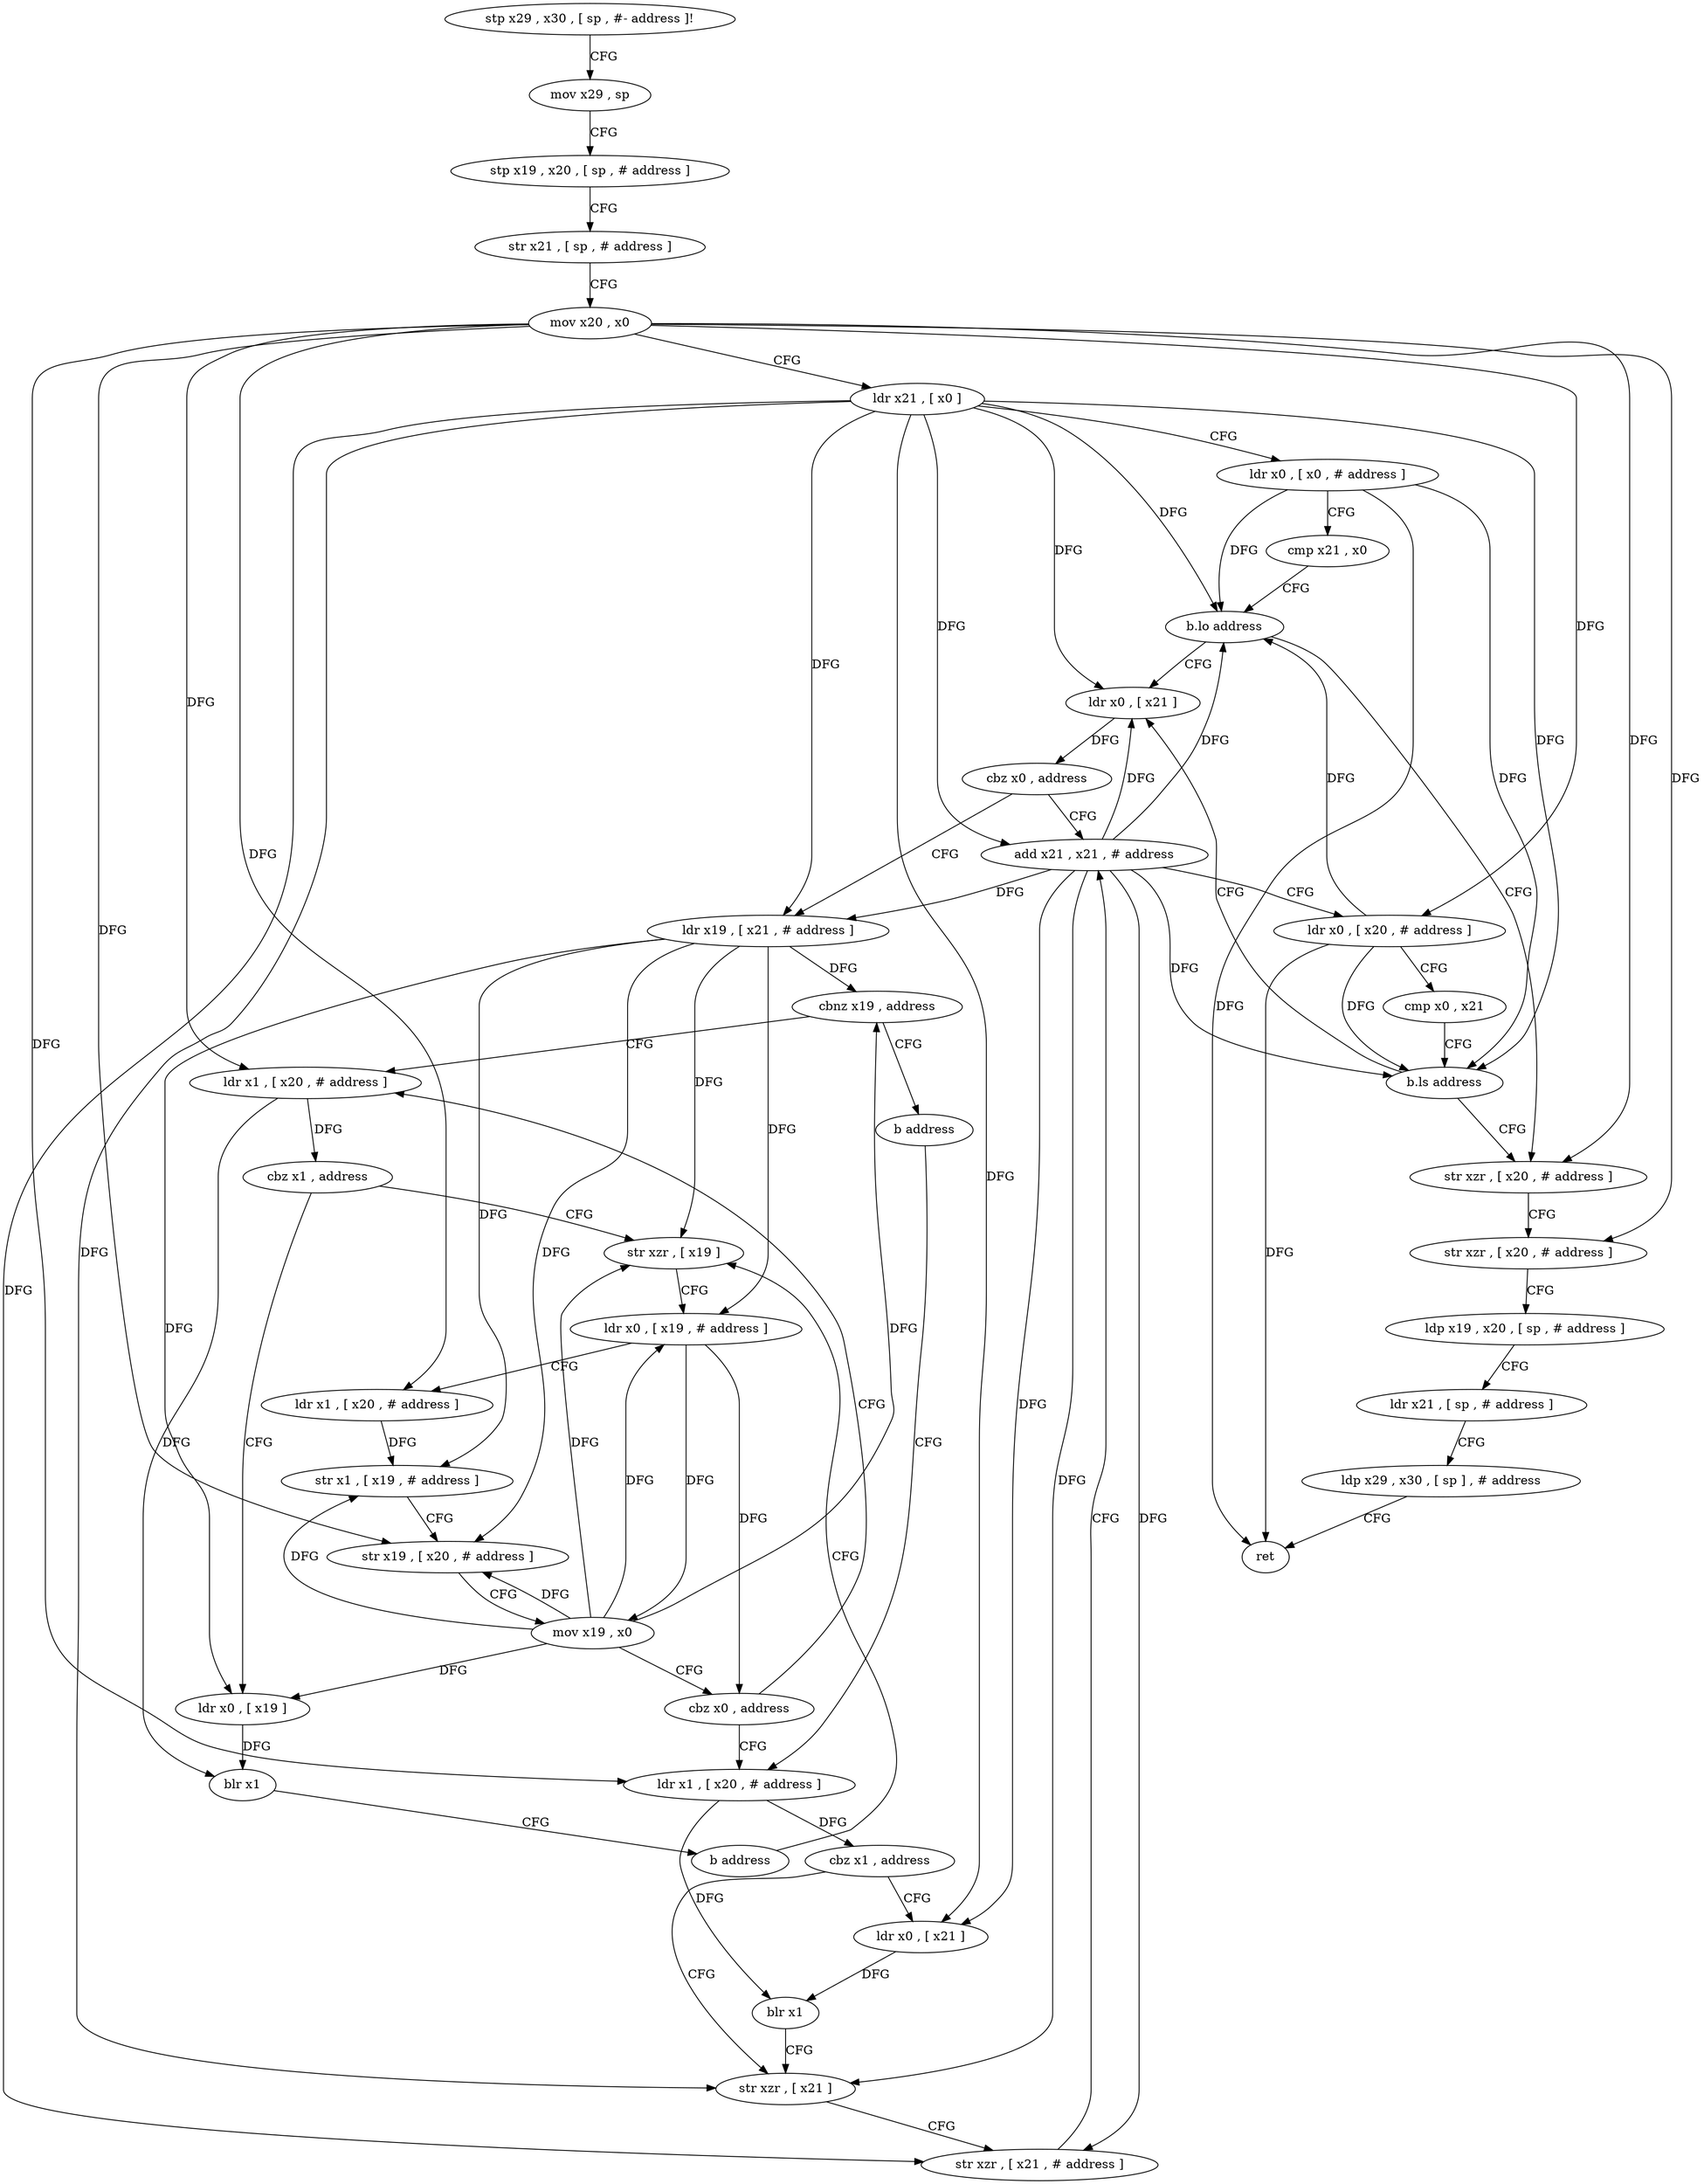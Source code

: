 digraph "func" {
"4282940" [label = "stp x29 , x30 , [ sp , #- address ]!" ]
"4282944" [label = "mov x29 , sp" ]
"4282948" [label = "stp x19 , x20 , [ sp , # address ]" ]
"4282952" [label = "str x21 , [ sp , # address ]" ]
"4282956" [label = "mov x20 , x0" ]
"4282960" [label = "ldr x21 , [ x0 ]" ]
"4282964" [label = "ldr x0 , [ x0 , # address ]" ]
"4282968" [label = "cmp x21 , x0" ]
"4282972" [label = "b.lo address" ]
"4283088" [label = "ldr x0 , [ x21 ]" ]
"4282976" [label = "str xzr , [ x20 , # address ]" ]
"4283092" [label = "cbz x0 , address" ]
"4283072" [label = "add x21 , x21 , # address" ]
"4283096" [label = "ldr x19 , [ x21 , # address ]" ]
"4282980" [label = "str xzr , [ x20 , # address ]" ]
"4282984" [label = "ldp x19 , x20 , [ sp , # address ]" ]
"4282988" [label = "ldr x21 , [ sp , # address ]" ]
"4282992" [label = "ldp x29 , x30 , [ sp ] , # address" ]
"4282996" [label = "ret" ]
"4283076" [label = "ldr x0 , [ x20 , # address ]" ]
"4283080" [label = "cmp x0 , x21" ]
"4283084" [label = "b.ls address" ]
"4283100" [label = "cbnz x19 , address" ]
"4283028" [label = "ldr x1 , [ x20 , # address ]" ]
"4283104" [label = "b address" ]
"4283032" [label = "cbz x1 , address" ]
"4283000" [label = "str xzr , [ x19 ]" ]
"4283036" [label = "ldr x0 , [ x19 ]" ]
"4283048" [label = "ldr x1 , [ x20 , # address ]" ]
"4283004" [label = "ldr x0 , [ x19 , # address ]" ]
"4283008" [label = "ldr x1 , [ x20 , # address ]" ]
"4283012" [label = "str x1 , [ x19 , # address ]" ]
"4283016" [label = "str x19 , [ x20 , # address ]" ]
"4283020" [label = "mov x19 , x0" ]
"4283024" [label = "cbz x0 , address" ]
"4283040" [label = "blr x1" ]
"4283044" [label = "b address" ]
"4283052" [label = "cbz x1 , address" ]
"4283064" [label = "str xzr , [ x21 ]" ]
"4283056" [label = "ldr x0 , [ x21 ]" ]
"4283068" [label = "str xzr , [ x21 , # address ]" ]
"4283060" [label = "blr x1" ]
"4282940" -> "4282944" [ label = "CFG" ]
"4282944" -> "4282948" [ label = "CFG" ]
"4282948" -> "4282952" [ label = "CFG" ]
"4282952" -> "4282956" [ label = "CFG" ]
"4282956" -> "4282960" [ label = "CFG" ]
"4282956" -> "4282976" [ label = "DFG" ]
"4282956" -> "4282980" [ label = "DFG" ]
"4282956" -> "4283076" [ label = "DFG" ]
"4282956" -> "4283028" [ label = "DFG" ]
"4282956" -> "4283008" [ label = "DFG" ]
"4282956" -> "4283016" [ label = "DFG" ]
"4282956" -> "4283048" [ label = "DFG" ]
"4282960" -> "4282964" [ label = "CFG" ]
"4282960" -> "4282972" [ label = "DFG" ]
"4282960" -> "4283088" [ label = "DFG" ]
"4282960" -> "4283072" [ label = "DFG" ]
"4282960" -> "4283084" [ label = "DFG" ]
"4282960" -> "4283096" [ label = "DFG" ]
"4282960" -> "4283064" [ label = "DFG" ]
"4282960" -> "4283068" [ label = "DFG" ]
"4282960" -> "4283056" [ label = "DFG" ]
"4282964" -> "4282968" [ label = "CFG" ]
"4282964" -> "4282972" [ label = "DFG" ]
"4282964" -> "4282996" [ label = "DFG" ]
"4282964" -> "4283084" [ label = "DFG" ]
"4282968" -> "4282972" [ label = "CFG" ]
"4282972" -> "4283088" [ label = "CFG" ]
"4282972" -> "4282976" [ label = "CFG" ]
"4283088" -> "4283092" [ label = "DFG" ]
"4282976" -> "4282980" [ label = "CFG" ]
"4283092" -> "4283072" [ label = "CFG" ]
"4283092" -> "4283096" [ label = "CFG" ]
"4283072" -> "4283076" [ label = "CFG" ]
"4283072" -> "4283088" [ label = "DFG" ]
"4283072" -> "4282972" [ label = "DFG" ]
"4283072" -> "4283084" [ label = "DFG" ]
"4283072" -> "4283096" [ label = "DFG" ]
"4283072" -> "4283064" [ label = "DFG" ]
"4283072" -> "4283068" [ label = "DFG" ]
"4283072" -> "4283056" [ label = "DFG" ]
"4283096" -> "4283100" [ label = "DFG" ]
"4283096" -> "4283000" [ label = "DFG" ]
"4283096" -> "4283004" [ label = "DFG" ]
"4283096" -> "4283012" [ label = "DFG" ]
"4283096" -> "4283016" [ label = "DFG" ]
"4283096" -> "4283036" [ label = "DFG" ]
"4282980" -> "4282984" [ label = "CFG" ]
"4282984" -> "4282988" [ label = "CFG" ]
"4282988" -> "4282992" [ label = "CFG" ]
"4282992" -> "4282996" [ label = "CFG" ]
"4283076" -> "4283080" [ label = "CFG" ]
"4283076" -> "4282972" [ label = "DFG" ]
"4283076" -> "4282996" [ label = "DFG" ]
"4283076" -> "4283084" [ label = "DFG" ]
"4283080" -> "4283084" [ label = "CFG" ]
"4283084" -> "4282976" [ label = "CFG" ]
"4283084" -> "4283088" [ label = "CFG" ]
"4283100" -> "4283028" [ label = "CFG" ]
"4283100" -> "4283104" [ label = "CFG" ]
"4283028" -> "4283032" [ label = "DFG" ]
"4283028" -> "4283040" [ label = "DFG" ]
"4283104" -> "4283048" [ label = "CFG" ]
"4283032" -> "4283000" [ label = "CFG" ]
"4283032" -> "4283036" [ label = "CFG" ]
"4283000" -> "4283004" [ label = "CFG" ]
"4283036" -> "4283040" [ label = "DFG" ]
"4283048" -> "4283052" [ label = "DFG" ]
"4283048" -> "4283060" [ label = "DFG" ]
"4283004" -> "4283008" [ label = "CFG" ]
"4283004" -> "4283020" [ label = "DFG" ]
"4283004" -> "4283024" [ label = "DFG" ]
"4283008" -> "4283012" [ label = "DFG" ]
"4283012" -> "4283016" [ label = "CFG" ]
"4283016" -> "4283020" [ label = "CFG" ]
"4283020" -> "4283024" [ label = "CFG" ]
"4283020" -> "4283100" [ label = "DFG" ]
"4283020" -> "4283000" [ label = "DFG" ]
"4283020" -> "4283004" [ label = "DFG" ]
"4283020" -> "4283016" [ label = "DFG" ]
"4283020" -> "4283012" [ label = "DFG" ]
"4283020" -> "4283036" [ label = "DFG" ]
"4283024" -> "4283048" [ label = "CFG" ]
"4283024" -> "4283028" [ label = "CFG" ]
"4283040" -> "4283044" [ label = "CFG" ]
"4283044" -> "4283000" [ label = "CFG" ]
"4283052" -> "4283064" [ label = "CFG" ]
"4283052" -> "4283056" [ label = "CFG" ]
"4283064" -> "4283068" [ label = "CFG" ]
"4283056" -> "4283060" [ label = "DFG" ]
"4283068" -> "4283072" [ label = "CFG" ]
"4283060" -> "4283064" [ label = "CFG" ]
}
